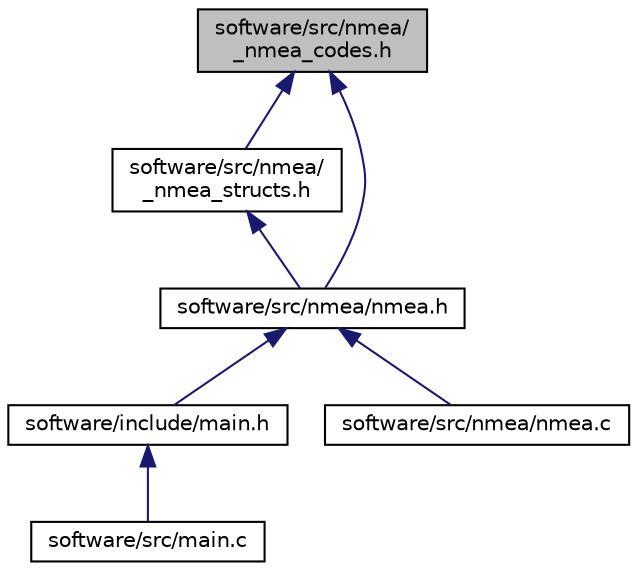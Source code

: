 digraph "software/src/nmea/_nmea_codes.h"
{
 // LATEX_PDF_SIZE
  edge [fontname="Helvetica",fontsize="10",labelfontname="Helvetica",labelfontsize="10"];
  node [fontname="Helvetica",fontsize="10",shape=record];
  Node1 [label="software/src/nmea/\l_nmea_codes.h",height=0.2,width=0.4,color="black", fillcolor="grey75", style="filled", fontcolor="black",tooltip="NMEA Messages Sentences factors' codes."];
  Node1 -> Node2 [dir="back",color="midnightblue",fontsize="10",style="solid",fontname="Helvetica"];
  Node2 [label="software/src/nmea/\l_nmea_structs.h",height=0.2,width=0.4,color="black", fillcolor="white", style="filled",URL="$__nmea__structs_8h.html",tooltip="NMEA Messages abstract data structures representations."];
  Node2 -> Node3 [dir="back",color="midnightblue",fontsize="10",style="solid",fontname="Helvetica"];
  Node3 [label="software/src/nmea/nmea.h",height=0.2,width=0.4,color="black", fillcolor="white", style="filled",URL="$nmea_8h.html",tooltip="NMEA 0183 protocol messages parser interface."];
  Node3 -> Node4 [dir="back",color="midnightblue",fontsize="10",style="solid",fontname="Helvetica"];
  Node4 [label="software/include/main.h",height=0.2,width=0.4,color="black", fillcolor="white", style="filled",URL="$main_8h.html",tooltip="MCU program main header."];
  Node4 -> Node5 [dir="back",color="midnightblue",fontsize="10",style="solid",fontname="Helvetica"];
  Node5 [label="software/src/main.c",height=0.2,width=0.4,color="black", fillcolor="white", style="filled",URL="$main_8c.html",tooltip="MCU program main file."];
  Node3 -> Node6 [dir="back",color="midnightblue",fontsize="10",style="solid",fontname="Helvetica"];
  Node6 [label="software/src/nmea/nmea.c",height=0.2,width=0.4,color="black", fillcolor="white", style="filled",URL="$nmea_8c.html",tooltip="NMEA 0183 protocol messages parser source."];
  Node1 -> Node3 [dir="back",color="midnightblue",fontsize="10",style="solid",fontname="Helvetica"];
}
